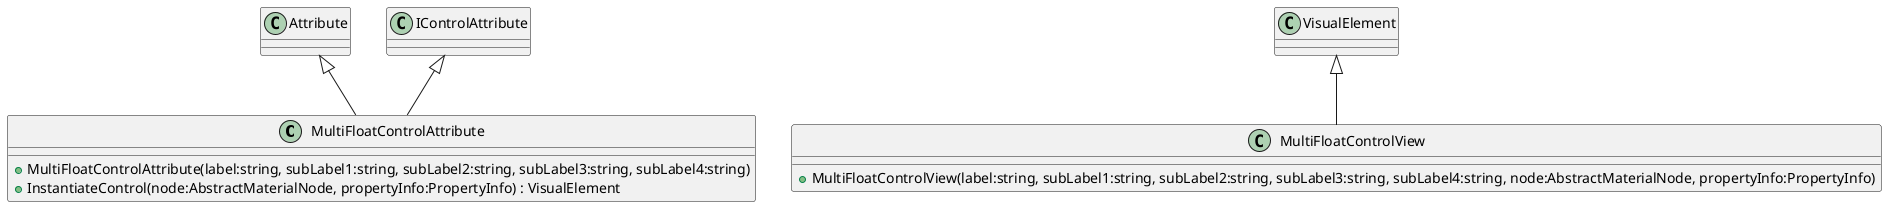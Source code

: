 @startuml
class MultiFloatControlAttribute {
    + MultiFloatControlAttribute(label:string, subLabel1:string, subLabel2:string, subLabel3:string, subLabel4:string)
    + InstantiateControl(node:AbstractMaterialNode, propertyInfo:PropertyInfo) : VisualElement
}
class MultiFloatControlView {
    + MultiFloatControlView(label:string, subLabel1:string, subLabel2:string, subLabel3:string, subLabel4:string, node:AbstractMaterialNode, propertyInfo:PropertyInfo)
}
Attribute <|-- MultiFloatControlAttribute
IControlAttribute <|-- MultiFloatControlAttribute
VisualElement <|-- MultiFloatControlView
@enduml

